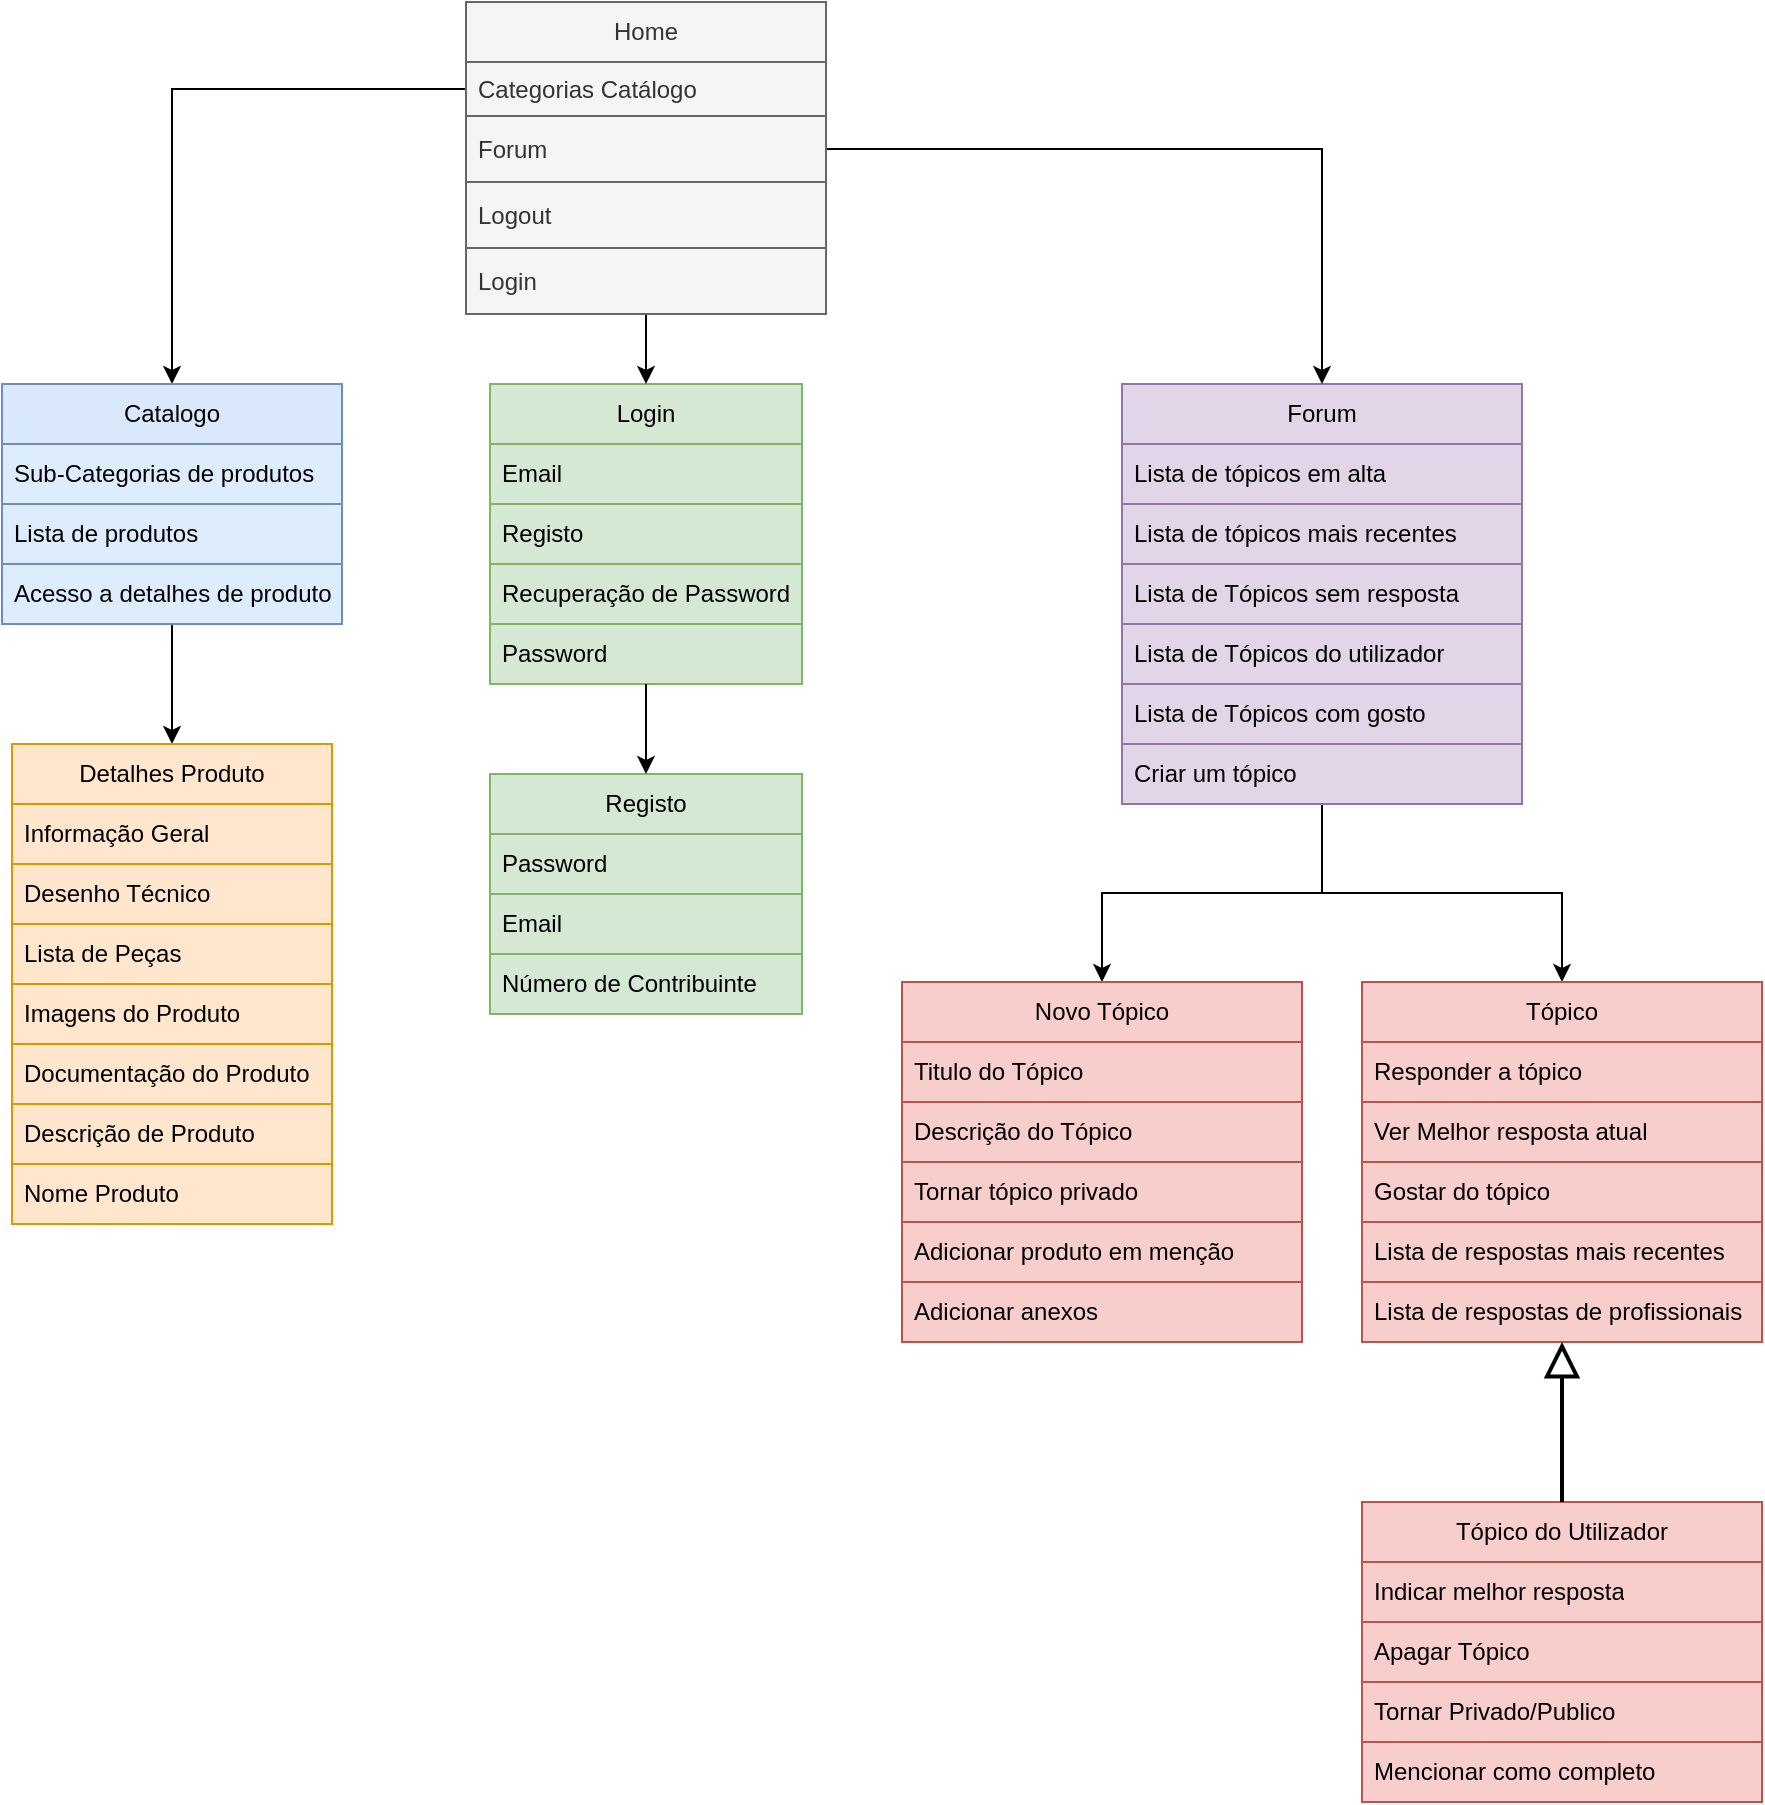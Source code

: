 <mxfile version="20.8.20" type="github">
  <diagram name="Página-1" id="NOlzApEavJSNyuDXf1zl">
    <mxGraphModel dx="1434" dy="775" grid="1" gridSize="10" guides="1" tooltips="1" connect="1" arrows="1" fold="1" page="1" pageScale="1" pageWidth="827" pageHeight="1169" math="0" shadow="0">
      <root>
        <mxCell id="0" />
        <mxCell id="1" parent="0" />
        <mxCell id="KPAShtpmKhu_t8zkzfi4-50" style="edgeStyle=orthogonalEdgeStyle;rounded=0;orthogonalLoop=1;jettySize=auto;html=1;exitX=0.5;exitY=1;exitDx=0;exitDy=0;entryX=0.5;entryY=0;entryDx=0;entryDy=0;" edge="1" parent="1" source="UTMe9Ehtoz6gK4HeQlnw-72" target="KPAShtpmKhu_t8zkzfi4-41">
          <mxGeometry relative="1" as="geometry" />
        </mxCell>
        <mxCell id="KPAShtpmKhu_t8zkzfi4-51" style="edgeStyle=orthogonalEdgeStyle;rounded=0;orthogonalLoop=1;jettySize=auto;html=1;exitX=0.5;exitY=1;exitDx=0;exitDy=0;" edge="1" parent="1" source="UTMe9Ehtoz6gK4HeQlnw-72" target="UTMe9Ehtoz6gK4HeQlnw-76">
          <mxGeometry relative="1" as="geometry" />
        </mxCell>
        <mxCell id="UTMe9Ehtoz6gK4HeQlnw-72" value="Forum" style="swimlane;fontStyle=0;childLayout=stackLayout;horizontal=1;startSize=30;horizontalStack=0;resizeParent=1;resizeParentMax=0;resizeLast=0;collapsible=1;marginBottom=0;whiteSpace=wrap;html=1;fillColor=#e1d5e7;strokeColor=#9673a6;" parent="1" vertex="1">
          <mxGeometry x="660" y="221" width="200" height="210" as="geometry">
            <mxRectangle x="610" y="200" width="80" height="30" as="alternateBounds" />
          </mxGeometry>
        </mxCell>
        <mxCell id="UTMe9Ehtoz6gK4HeQlnw-73" value="Lista de tópicos em alta" style="text;strokeColor=#9673a6;fillColor=#e1d5e7;align=left;verticalAlign=middle;spacingLeft=4;spacingRight=4;overflow=hidden;points=[[0,0.5],[1,0.5]];portConstraint=eastwest;rotatable=0;whiteSpace=wrap;html=1;" parent="UTMe9Ehtoz6gK4HeQlnw-72" vertex="1">
          <mxGeometry y="30" width="200" height="30" as="geometry" />
        </mxCell>
        <mxCell id="UTMe9Ehtoz6gK4HeQlnw-74" value="Lista de tópicos mais recentes" style="text;strokeColor=#9673a6;fillColor=#e1d5e7;align=left;verticalAlign=middle;spacingLeft=4;spacingRight=4;overflow=hidden;points=[[0,0.5],[1,0.5]];portConstraint=eastwest;rotatable=0;whiteSpace=wrap;html=1;" parent="UTMe9Ehtoz6gK4HeQlnw-72" vertex="1">
          <mxGeometry y="60" width="200" height="30" as="geometry" />
        </mxCell>
        <mxCell id="UTMe9Ehtoz6gK4HeQlnw-75" value="Lista de Tópicos sem resposta" style="text;strokeColor=#9673a6;fillColor=#e1d5e7;align=left;verticalAlign=middle;spacingLeft=4;spacingRight=4;overflow=hidden;points=[[0,0.5],[1,0.5]];portConstraint=eastwest;rotatable=0;whiteSpace=wrap;html=1;" parent="UTMe9Ehtoz6gK4HeQlnw-72" vertex="1">
          <mxGeometry y="90" width="200" height="30" as="geometry" />
        </mxCell>
        <mxCell id="KPAShtpmKhu_t8zkzfi4-39" value="Lista de Tópicos do utilizador" style="text;strokeColor=#9673a6;fillColor=#e1d5e7;align=left;verticalAlign=middle;spacingLeft=4;spacingRight=4;overflow=hidden;points=[[0,0.5],[1,0.5]];portConstraint=eastwest;rotatable=0;whiteSpace=wrap;html=1;" vertex="1" parent="UTMe9Ehtoz6gK4HeQlnw-72">
          <mxGeometry y="120" width="200" height="30" as="geometry" />
        </mxCell>
        <mxCell id="KPAShtpmKhu_t8zkzfi4-40" value="Lista de Tópicos com gosto" style="text;strokeColor=#9673a6;fillColor=#e1d5e7;align=left;verticalAlign=middle;spacingLeft=4;spacingRight=4;overflow=hidden;points=[[0,0.5],[1,0.5]];portConstraint=eastwest;rotatable=0;whiteSpace=wrap;html=1;" vertex="1" parent="UTMe9Ehtoz6gK4HeQlnw-72">
          <mxGeometry y="150" width="200" height="30" as="geometry" />
        </mxCell>
        <mxCell id="KPAShtpmKhu_t8zkzfi4-49" value="Criar um tópico" style="text;strokeColor=#9673a6;fillColor=#e1d5e7;align=left;verticalAlign=middle;spacingLeft=4;spacingRight=4;overflow=hidden;points=[[0,0.5],[1,0.5]];portConstraint=eastwest;rotatable=0;whiteSpace=wrap;html=1;" vertex="1" parent="UTMe9Ehtoz6gK4HeQlnw-72">
          <mxGeometry y="180" width="200" height="30" as="geometry" />
        </mxCell>
        <mxCell id="KPAShtpmKhu_t8zkzfi4-17" value="" style="group" vertex="1" connectable="0" parent="1">
          <mxGeometry x="344" y="416" width="156" height="120" as="geometry" />
        </mxCell>
        <mxCell id="KPAShtpmKhu_t8zkzfi4-11" value="Registo" style="swimlane;fontStyle=0;childLayout=stackLayout;horizontal=1;startSize=30;horizontalStack=0;resizeParent=1;resizeParentMax=0;resizeLast=0;collapsible=1;marginBottom=0;whiteSpace=wrap;html=1;fillColor=#d5e8d4;strokeColor=#82b366;container=0;" vertex="1" parent="KPAShtpmKhu_t8zkzfi4-17">
          <mxGeometry width="156" height="120" as="geometry">
            <mxRectangle width="80" height="30" as="alternateBounds" />
          </mxGeometry>
        </mxCell>
        <mxCell id="KPAShtpmKhu_t8zkzfi4-14" value="Password" style="text;strokeColor=#82b366;fillColor=#d5e8d4;align=left;verticalAlign=middle;spacingLeft=4;spacingRight=4;overflow=hidden;points=[[0,0.5],[1,0.5]];portConstraint=eastwest;rotatable=0;whiteSpace=wrap;html=1;container=0;" vertex="1" parent="KPAShtpmKhu_t8zkzfi4-11">
          <mxGeometry y="30" width="156" height="30" as="geometry" />
        </mxCell>
        <mxCell id="KPAShtpmKhu_t8zkzfi4-13" value="Email" style="text;strokeColor=#82b366;fillColor=#d5e8d4;align=left;verticalAlign=middle;spacingLeft=4;spacingRight=4;overflow=hidden;points=[[0,0.5],[1,0.5]];portConstraint=eastwest;rotatable=0;whiteSpace=wrap;html=1;container=0;" vertex="1" parent="KPAShtpmKhu_t8zkzfi4-11">
          <mxGeometry y="60" width="156" height="30" as="geometry" />
        </mxCell>
        <mxCell id="KPAShtpmKhu_t8zkzfi4-12" value="Número de Contribuinte" style="text;strokeColor=#82b366;fillColor=#d5e8d4;align=left;verticalAlign=middle;spacingLeft=4;spacingRight=4;overflow=hidden;points=[[0,0.5],[1,0.5]];portConstraint=eastwest;rotatable=0;whiteSpace=wrap;html=1;container=0;" vertex="1" parent="KPAShtpmKhu_t8zkzfi4-11">
          <mxGeometry y="90" width="156" height="30" as="geometry" />
        </mxCell>
        <mxCell id="KPAShtpmKhu_t8zkzfi4-19" value="" style="group" vertex="1" connectable="0" parent="1">
          <mxGeometry x="344" y="221" width="156" height="150" as="geometry" />
        </mxCell>
        <mxCell id="KPAShtpmKhu_t8zkzfi4-3" value="Login" style="swimlane;fontStyle=0;childLayout=stackLayout;horizontal=1;startSize=30;horizontalStack=0;resizeParent=1;resizeParentMax=0;resizeLast=0;collapsible=1;marginBottom=0;whiteSpace=wrap;html=1;fillColor=#d5e8d4;strokeColor=#82b366;container=0;" vertex="1" parent="KPAShtpmKhu_t8zkzfi4-19">
          <mxGeometry width="156" height="150" as="geometry">
            <mxRectangle width="70" height="30" as="alternateBounds" />
          </mxGeometry>
        </mxCell>
        <mxCell id="KPAShtpmKhu_t8zkzfi4-4" value="Email" style="text;strokeColor=#82b366;fillColor=#d5e8d4;align=left;verticalAlign=middle;spacingLeft=4;spacingRight=4;overflow=hidden;points=[[0,0.5],[1,0.5]];portConstraint=eastwest;rotatable=0;whiteSpace=wrap;html=1;container=0;" vertex="1" parent="KPAShtpmKhu_t8zkzfi4-3">
          <mxGeometry y="30" width="156" height="30" as="geometry" />
        </mxCell>
        <mxCell id="KPAShtpmKhu_t8zkzfi4-7" value="Registo" style="text;strokeColor=#82b366;fillColor=#d5e8d4;align=left;verticalAlign=middle;spacingLeft=4;spacingRight=4;overflow=hidden;points=[[0,0.5],[1,0.5]];portConstraint=eastwest;rotatable=0;whiteSpace=wrap;html=1;container=0;" vertex="1" parent="KPAShtpmKhu_t8zkzfi4-3">
          <mxGeometry y="60" width="156" height="30" as="geometry" />
        </mxCell>
        <mxCell id="KPAShtpmKhu_t8zkzfi4-6" value="Recuperação de Password" style="text;strokeColor=#82b366;fillColor=#d5e8d4;align=left;verticalAlign=middle;spacingLeft=4;spacingRight=4;overflow=hidden;points=[[0,0.5],[1,0.5]];portConstraint=eastwest;rotatable=0;whiteSpace=wrap;html=1;container=0;" vertex="1" parent="KPAShtpmKhu_t8zkzfi4-3">
          <mxGeometry y="90" width="156" height="30" as="geometry" />
        </mxCell>
        <mxCell id="KPAShtpmKhu_t8zkzfi4-5" value="Password" style="text;strokeColor=#82b366;fillColor=#d5e8d4;align=left;verticalAlign=middle;spacingLeft=4;spacingRight=4;overflow=hidden;points=[[0,0.5],[1,0.5]];portConstraint=eastwest;rotatable=0;whiteSpace=wrap;html=1;container=0;" vertex="1" parent="KPAShtpmKhu_t8zkzfi4-3">
          <mxGeometry y="120" width="156" height="30" as="geometry" />
        </mxCell>
        <mxCell id="KPAShtpmKhu_t8zkzfi4-20" style="edgeStyle=orthogonalEdgeStyle;rounded=0;orthogonalLoop=1;jettySize=auto;html=1;exitX=0;exitY=0.5;exitDx=0;exitDy=0;entryX=0.5;entryY=0;entryDx=0;entryDy=0;" edge="1" parent="1" source="UTMe9Ehtoz6gK4HeQlnw-32" target="KPAShtpmKhu_t8zkzfi4-28">
          <mxGeometry relative="1" as="geometry">
            <mxPoint x="120" y="200" as="targetPoint" />
          </mxGeometry>
        </mxCell>
        <mxCell id="KPAShtpmKhu_t8zkzfi4-21" style="edgeStyle=orthogonalEdgeStyle;rounded=0;orthogonalLoop=1;jettySize=auto;html=1;exitX=1;exitY=0.5;exitDx=0;exitDy=0;entryX=0.5;entryY=0;entryDx=0;entryDy=0;" edge="1" parent="1" source="UTMe9Ehtoz6gK4HeQlnw-33" target="UTMe9Ehtoz6gK4HeQlnw-72">
          <mxGeometry relative="1" as="geometry" />
        </mxCell>
        <mxCell id="KPAShtpmKhu_t8zkzfi4-22" value="" style="endArrow=classic;html=1;rounded=0;entryX=0.5;entryY=0;entryDx=0;entryDy=0;exitX=0.5;exitY=1;exitDx=0;exitDy=0;" edge="1" parent="1" source="UTMe9Ehtoz6gK4HeQlnw-31" target="KPAShtpmKhu_t8zkzfi4-3">
          <mxGeometry width="50" height="50" relative="1" as="geometry">
            <mxPoint x="422" y="190" as="sourcePoint" />
            <mxPoint x="424" y="200" as="targetPoint" />
          </mxGeometry>
        </mxCell>
        <mxCell id="KPAShtpmKhu_t8zkzfi4-23" value="" style="endArrow=classic;html=1;rounded=0;entryX=0.5;entryY=0;entryDx=0;entryDy=0;exitX=0.5;exitY=1;exitDx=0;exitDy=0;" edge="1" parent="1" source="KPAShtpmKhu_t8zkzfi4-28" target="KPAShtpmKhu_t8zkzfi4-35">
          <mxGeometry width="50" height="50" relative="1" as="geometry">
            <mxPoint x="185" y="361" as="sourcePoint" />
            <mxPoint x="185" y="406" as="targetPoint" />
          </mxGeometry>
        </mxCell>
        <mxCell id="KPAShtpmKhu_t8zkzfi4-25" value="" style="endArrow=classic;html=1;rounded=0;entryX=0.5;entryY=0;entryDx=0;entryDy=0;" edge="1" parent="1" target="KPAShtpmKhu_t8zkzfi4-11">
          <mxGeometry width="50" height="50" relative="1" as="geometry">
            <mxPoint x="422" y="371" as="sourcePoint" />
            <mxPoint x="560" y="371" as="targetPoint" />
          </mxGeometry>
        </mxCell>
        <mxCell id="KPAShtpmKhu_t8zkzfi4-28" value="Catalogo" style="swimlane;fontStyle=0;childLayout=stackLayout;horizontal=1;startSize=30;horizontalStack=0;resizeParent=1;resizeParentMax=0;resizeLast=0;collapsible=1;marginBottom=0;whiteSpace=wrap;html=1;fillColor=#dae8fc;strokeColor=#6c8ebf;" vertex="1" parent="1">
          <mxGeometry x="100" y="221" width="170" height="120" as="geometry">
            <mxRectangle x="35" y="210" width="60" height="30" as="alternateBounds" />
          </mxGeometry>
        </mxCell>
        <mxCell id="KPAShtpmKhu_t8zkzfi4-32" value="Sub-Categorias de produtos" style="text;strokeColor=#6c8ebf;fillColor=#DDEDFD;align=left;verticalAlign=middle;spacingLeft=4;spacingRight=4;overflow=hidden;points=[[0,0.5],[1,0.5]];portConstraint=eastwest;rotatable=0;whiteSpace=wrap;html=1;" vertex="1" parent="KPAShtpmKhu_t8zkzfi4-28">
          <mxGeometry y="30" width="170" height="30" as="geometry" />
        </mxCell>
        <mxCell id="KPAShtpmKhu_t8zkzfi4-33" value="Lista de produtos" style="text;strokeColor=#6c8ebf;fillColor=#DDEDFD;align=left;verticalAlign=middle;spacingLeft=4;spacingRight=4;overflow=hidden;points=[[0,0.5],[1,0.5]];portConstraint=eastwest;rotatable=0;whiteSpace=wrap;html=1;" vertex="1" parent="KPAShtpmKhu_t8zkzfi4-28">
          <mxGeometry y="60" width="170" height="30" as="geometry" />
        </mxCell>
        <mxCell id="KPAShtpmKhu_t8zkzfi4-34" value="Acesso a detalhes de produto" style="text;strokeColor=#6c8ebf;fillColor=#DDEDFD;align=left;verticalAlign=middle;spacingLeft=4;spacingRight=4;overflow=hidden;points=[[0,0.5],[1,0.5]];portConstraint=eastwest;rotatable=0;whiteSpace=wrap;html=1;" vertex="1" parent="KPAShtpmKhu_t8zkzfi4-28">
          <mxGeometry y="90" width="170" height="30" as="geometry" />
        </mxCell>
        <mxCell id="KPAShtpmKhu_t8zkzfi4-35" value="Detalhes Produto" style="swimlane;fontStyle=0;childLayout=stackLayout;horizontal=1;startSize=30;horizontalStack=0;resizeParent=1;resizeParentMax=0;resizeLast=0;collapsible=1;marginBottom=0;whiteSpace=wrap;html=1;fillColor=#ffe6cc;strokeColor=#d79b00;" vertex="1" parent="1">
          <mxGeometry x="105" y="401" width="160" height="240" as="geometry">
            <mxRectangle x="40" y="390" width="130" height="30" as="alternateBounds" />
          </mxGeometry>
        </mxCell>
        <mxCell id="UTMe9Ehtoz6gK4HeQlnw-51" value="Informação Geral" style="text;strokeColor=#d79b00;fillColor=#ffe6cc;align=left;verticalAlign=middle;spacingLeft=4;spacingRight=4;overflow=hidden;points=[[0,0.5],[1,0.5]];portConstraint=eastwest;rotatable=0;whiteSpace=wrap;html=1;" parent="KPAShtpmKhu_t8zkzfi4-35" vertex="1">
          <mxGeometry y="30" width="160" height="30" as="geometry" />
        </mxCell>
        <mxCell id="UTMe9Ehtoz6gK4HeQlnw-50" value="Desenho Técnico" style="text;strokeColor=#d79b00;fillColor=#ffe6cc;align=left;verticalAlign=middle;spacingLeft=4;spacingRight=4;overflow=hidden;points=[[0,0.5],[1,0.5]];portConstraint=eastwest;rotatable=0;whiteSpace=wrap;html=1;" parent="KPAShtpmKhu_t8zkzfi4-35" vertex="1">
          <mxGeometry y="60" width="160" height="30" as="geometry" />
        </mxCell>
        <mxCell id="UTMe9Ehtoz6gK4HeQlnw-49" value="Lista de Peças" style="text;strokeColor=#d79b00;fillColor=#ffe6cc;align=left;verticalAlign=middle;spacingLeft=4;spacingRight=4;overflow=hidden;points=[[0,0.5],[1,0.5]];portConstraint=eastwest;rotatable=0;whiteSpace=wrap;html=1;" parent="KPAShtpmKhu_t8zkzfi4-35" vertex="1">
          <mxGeometry y="90" width="160" height="30" as="geometry" />
        </mxCell>
        <mxCell id="UTMe9Ehtoz6gK4HeQlnw-48" value="Imagens do Produto" style="text;strokeColor=#d79b00;fillColor=#ffe6cc;align=left;verticalAlign=middle;spacingLeft=4;spacingRight=4;overflow=hidden;points=[[0,0.5],[1,0.5]];portConstraint=eastwest;rotatable=0;whiteSpace=wrap;html=1;" parent="KPAShtpmKhu_t8zkzfi4-35" vertex="1">
          <mxGeometry y="120" width="160" height="30" as="geometry" />
        </mxCell>
        <mxCell id="UTMe9Ehtoz6gK4HeQlnw-47" value="Documentação do Produto" style="text;strokeColor=#d79b00;fillColor=#ffe6cc;align=left;verticalAlign=middle;spacingLeft=4;spacingRight=4;overflow=hidden;points=[[0,0.5],[1,0.5]];portConstraint=eastwest;rotatable=0;whiteSpace=wrap;html=1;" parent="KPAShtpmKhu_t8zkzfi4-35" vertex="1">
          <mxGeometry y="150" width="160" height="30" as="geometry" />
        </mxCell>
        <mxCell id="UTMe9Ehtoz6gK4HeQlnw-46" value="Descrição de Produto" style="text;strokeColor=#d79b00;fillColor=#ffe6cc;align=left;verticalAlign=middle;spacingLeft=4;spacingRight=4;overflow=hidden;points=[[0,0.5],[1,0.5]];portConstraint=eastwest;rotatable=0;whiteSpace=wrap;html=1;" parent="KPAShtpmKhu_t8zkzfi4-35" vertex="1">
          <mxGeometry y="180" width="160" height="30" as="geometry" />
        </mxCell>
        <mxCell id="UTMe9Ehtoz6gK4HeQlnw-45" value="Nome Produto" style="text;strokeColor=#d79b00;fillColor=#ffe6cc;align=left;verticalAlign=middle;spacingLeft=4;spacingRight=4;overflow=hidden;points=[[0,0.5],[1,0.5]];portConstraint=eastwest;rotatable=0;whiteSpace=wrap;html=1;" parent="KPAShtpmKhu_t8zkzfi4-35" vertex="1">
          <mxGeometry y="210" width="160" height="30" as="geometry" />
        </mxCell>
        <mxCell id="UTMe9Ehtoz6gK4HeQlnw-76" value="Tópico" style="swimlane;fontStyle=0;childLayout=stackLayout;horizontal=1;startSize=30;horizontalStack=0;resizeParent=1;resizeParentMax=0;resizeLast=0;collapsible=1;marginBottom=0;whiteSpace=wrap;html=1;fillColor=#f8cecc;strokeColor=#b85450;" parent="1" vertex="1">
          <mxGeometry x="780" y="520" width="200" height="180" as="geometry">
            <mxRectangle x="605" y="390" width="80" height="30" as="alternateBounds" />
          </mxGeometry>
        </mxCell>
        <mxCell id="UTMe9Ehtoz6gK4HeQlnw-77" value="Responder a tópico" style="text;strokeColor=#b85450;fillColor=#f8cecc;align=left;verticalAlign=middle;spacingLeft=4;spacingRight=4;overflow=hidden;points=[[0,0.5],[1,0.5]];portConstraint=eastwest;rotatable=0;whiteSpace=wrap;html=1;" parent="UTMe9Ehtoz6gK4HeQlnw-76" vertex="1">
          <mxGeometry y="30" width="200" height="30" as="geometry" />
        </mxCell>
        <mxCell id="UTMe9Ehtoz6gK4HeQlnw-80" value="Ver Melhor resposta atual" style="text;strokeColor=#b85450;fillColor=#f8cecc;align=left;verticalAlign=middle;spacingLeft=4;spacingRight=4;overflow=hidden;points=[[0,0.5],[1,0.5]];portConstraint=eastwest;rotatable=0;whiteSpace=wrap;html=1;" parent="UTMe9Ehtoz6gK4HeQlnw-76" vertex="1">
          <mxGeometry y="60" width="200" height="30" as="geometry" />
        </mxCell>
        <mxCell id="KPAShtpmKhu_t8zkzfi4-48" value="Gostar do tópico" style="text;strokeColor=#b85450;fillColor=#f8cecc;align=left;verticalAlign=middle;spacingLeft=4;spacingRight=4;overflow=hidden;points=[[0,0.5],[1,0.5]];portConstraint=eastwest;rotatable=0;whiteSpace=wrap;html=1;" vertex="1" parent="UTMe9Ehtoz6gK4HeQlnw-76">
          <mxGeometry y="90" width="200" height="30" as="geometry" />
        </mxCell>
        <mxCell id="UTMe9Ehtoz6gK4HeQlnw-79" value="Lista de respostas mais recentes" style="text;strokeColor=#b85450;fillColor=#f8cecc;align=left;verticalAlign=middle;spacingLeft=4;spacingRight=4;overflow=hidden;points=[[0,0.5],[1,0.5]];portConstraint=eastwest;rotatable=0;whiteSpace=wrap;html=1;" parent="UTMe9Ehtoz6gK4HeQlnw-76" vertex="1">
          <mxGeometry y="120" width="200" height="30" as="geometry" />
        </mxCell>
        <mxCell id="KPAShtpmKhu_t8zkzfi4-52" value="Lista de respostas de profissionais" style="text;strokeColor=#b85450;fillColor=#f8cecc;align=left;verticalAlign=middle;spacingLeft=4;spacingRight=4;overflow=hidden;points=[[0,0.5],[1,0.5]];portConstraint=eastwest;rotatable=0;whiteSpace=wrap;html=1;" vertex="1" parent="UTMe9Ehtoz6gK4HeQlnw-76">
          <mxGeometry y="150" width="200" height="30" as="geometry" />
        </mxCell>
        <mxCell id="UTMe9Ehtoz6gK4HeQlnw-31" value="Home" style="swimlane;fontStyle=0;childLayout=stackLayout;horizontal=1;startSize=30;horizontalStack=0;resizeParent=1;resizeParentMax=0;resizeLast=0;collapsible=1;marginBottom=0;whiteSpace=wrap;html=1;fillColor=#f5f5f5;strokeColor=#666666;fontColor=#333333;" parent="1" vertex="1">
          <mxGeometry x="332" y="30" width="180" height="156" as="geometry">
            <mxRectangle x="332" y="30" width="70" height="30" as="alternateBounds" />
          </mxGeometry>
        </mxCell>
        <mxCell id="UTMe9Ehtoz6gK4HeQlnw-32" value="Categorias Catálogo" style="text;strokeColor=#666666;fillColor=#f5f5f5;align=left;verticalAlign=middle;spacingLeft=4;spacingRight=4;overflow=hidden;points=[[0,0.5],[1,0.5]];portConstraint=eastwest;rotatable=0;whiteSpace=wrap;html=1;fontColor=#333333;" parent="UTMe9Ehtoz6gK4HeQlnw-31" vertex="1">
          <mxGeometry y="30" width="180" height="27" as="geometry" />
        </mxCell>
        <mxCell id="UTMe9Ehtoz6gK4HeQlnw-33" value="Forum" style="text;strokeColor=#666666;fillColor=#f5f5f5;align=left;verticalAlign=middle;spacingLeft=4;spacingRight=4;overflow=hidden;points=[[0,0.5],[1,0.5]];portConstraint=eastwest;rotatable=0;whiteSpace=wrap;html=1;fontColor=#333333;" parent="UTMe9Ehtoz6gK4HeQlnw-31" vertex="1">
          <mxGeometry y="57" width="180" height="33" as="geometry" />
        </mxCell>
        <mxCell id="KPAShtpmKhu_t8zkzfi4-1" value="Logout" style="text;strokeColor=#666666;fillColor=#f5f5f5;align=left;verticalAlign=middle;spacingLeft=4;spacingRight=4;overflow=hidden;points=[[0,0.5],[1,0.5]];portConstraint=eastwest;rotatable=0;whiteSpace=wrap;html=1;fontColor=#333333;" vertex="1" parent="UTMe9Ehtoz6gK4HeQlnw-31">
          <mxGeometry y="90" width="180" height="33" as="geometry" />
        </mxCell>
        <mxCell id="KPAShtpmKhu_t8zkzfi4-26" value="Login" style="text;strokeColor=#666666;fillColor=#f5f5f5;align=left;verticalAlign=middle;spacingLeft=4;spacingRight=4;overflow=hidden;points=[[0,0.5],[1,0.5]];portConstraint=eastwest;rotatable=0;whiteSpace=wrap;html=1;fontColor=#333333;" vertex="1" parent="UTMe9Ehtoz6gK4HeQlnw-31">
          <mxGeometry y="123" width="180" height="33" as="geometry" />
        </mxCell>
        <mxCell id="KPAShtpmKhu_t8zkzfi4-41" value="Novo Tópico" style="swimlane;fontStyle=0;childLayout=stackLayout;horizontal=1;startSize=30;horizontalStack=0;resizeParent=1;resizeParentMax=0;resizeLast=0;collapsible=1;marginBottom=0;whiteSpace=wrap;html=1;fillColor=#f8cecc;strokeColor=#b85450;" vertex="1" parent="1">
          <mxGeometry x="550" y="520" width="200" height="180" as="geometry">
            <mxRectangle x="605" y="390" width="80" height="30" as="alternateBounds" />
          </mxGeometry>
        </mxCell>
        <mxCell id="KPAShtpmKhu_t8zkzfi4-42" value="Titulo do Tópico" style="text;strokeColor=#b85450;fillColor=#f8cecc;align=left;verticalAlign=middle;spacingLeft=4;spacingRight=4;overflow=hidden;points=[[0,0.5],[1,0.5]];portConstraint=eastwest;rotatable=0;whiteSpace=wrap;html=1;" vertex="1" parent="KPAShtpmKhu_t8zkzfi4-41">
          <mxGeometry y="30" width="200" height="30" as="geometry" />
        </mxCell>
        <mxCell id="KPAShtpmKhu_t8zkzfi4-43" value="Descrição do Tópico" style="text;strokeColor=#b85450;fillColor=#f8cecc;align=left;verticalAlign=middle;spacingLeft=4;spacingRight=4;overflow=hidden;points=[[0,0.5],[1,0.5]];portConstraint=eastwest;rotatable=0;whiteSpace=wrap;html=1;" vertex="1" parent="KPAShtpmKhu_t8zkzfi4-41">
          <mxGeometry y="60" width="200" height="30" as="geometry" />
        </mxCell>
        <mxCell id="KPAShtpmKhu_t8zkzfi4-44" value="Tornar tópico privado" style="text;strokeColor=#b85450;fillColor=#f8cecc;align=left;verticalAlign=middle;spacingLeft=4;spacingRight=4;overflow=hidden;points=[[0,0.5],[1,0.5]];portConstraint=eastwest;rotatable=0;whiteSpace=wrap;html=1;" vertex="1" parent="KPAShtpmKhu_t8zkzfi4-41">
          <mxGeometry y="90" width="200" height="30" as="geometry" />
        </mxCell>
        <mxCell id="KPAShtpmKhu_t8zkzfi4-45" value="Adicionar produto em menção" style="text;strokeColor=#b85450;fillColor=#f8cecc;align=left;verticalAlign=middle;spacingLeft=4;spacingRight=4;overflow=hidden;points=[[0,0.5],[1,0.5]];portConstraint=eastwest;rotatable=0;whiteSpace=wrap;html=1;" vertex="1" parent="KPAShtpmKhu_t8zkzfi4-41">
          <mxGeometry y="120" width="200" height="30" as="geometry" />
        </mxCell>
        <mxCell id="KPAShtpmKhu_t8zkzfi4-46" value="Adicionar anexos" style="text;strokeColor=#b85450;fillColor=#f8cecc;align=left;verticalAlign=middle;spacingLeft=4;spacingRight=4;overflow=hidden;points=[[0,0.5],[1,0.5]];portConstraint=eastwest;rotatable=0;whiteSpace=wrap;html=1;" vertex="1" parent="KPAShtpmKhu_t8zkzfi4-41">
          <mxGeometry y="150" width="200" height="30" as="geometry" />
        </mxCell>
        <mxCell id="KPAShtpmKhu_t8zkzfi4-56" value="Tópico do Utilizador" style="swimlane;fontStyle=0;childLayout=stackLayout;horizontal=1;startSize=30;horizontalStack=0;resizeParent=1;resizeParentMax=0;resizeLast=0;collapsible=1;marginBottom=0;whiteSpace=wrap;html=1;fillColor=#f8cecc;strokeColor=#b85450;" vertex="1" parent="1">
          <mxGeometry x="780" y="780" width="200" height="150" as="geometry">
            <mxRectangle x="605" y="390" width="80" height="30" as="alternateBounds" />
          </mxGeometry>
        </mxCell>
        <mxCell id="KPAShtpmKhu_t8zkzfi4-58" value="Indicar melhor resposta" style="text;strokeColor=#b85450;fillColor=#f8cecc;align=left;verticalAlign=middle;spacingLeft=4;spacingRight=4;overflow=hidden;points=[[0,0.5],[1,0.5]];portConstraint=eastwest;rotatable=0;whiteSpace=wrap;html=1;" vertex="1" parent="KPAShtpmKhu_t8zkzfi4-56">
          <mxGeometry y="30" width="200" height="30" as="geometry" />
        </mxCell>
        <mxCell id="KPAShtpmKhu_t8zkzfi4-63" value="Apagar Tópico" style="text;strokeColor=#b85450;fillColor=#f8cecc;align=left;verticalAlign=middle;spacingLeft=4;spacingRight=4;overflow=hidden;points=[[0,0.5],[1,0.5]];portConstraint=eastwest;rotatable=0;whiteSpace=wrap;html=1;" vertex="1" parent="KPAShtpmKhu_t8zkzfi4-56">
          <mxGeometry y="60" width="200" height="30" as="geometry" />
        </mxCell>
        <mxCell id="KPAShtpmKhu_t8zkzfi4-64" value="Tornar Privado/Publico" style="text;strokeColor=#b85450;fillColor=#f8cecc;align=left;verticalAlign=middle;spacingLeft=4;spacingRight=4;overflow=hidden;points=[[0,0.5],[1,0.5]];portConstraint=eastwest;rotatable=0;whiteSpace=wrap;html=1;" vertex="1" parent="KPAShtpmKhu_t8zkzfi4-56">
          <mxGeometry y="90" width="200" height="30" as="geometry" />
        </mxCell>
        <mxCell id="KPAShtpmKhu_t8zkzfi4-65" value="Mencionar como completo" style="text;strokeColor=#b85450;fillColor=#f8cecc;align=left;verticalAlign=middle;spacingLeft=4;spacingRight=4;overflow=hidden;points=[[0,0.5],[1,0.5]];portConstraint=eastwest;rotatable=0;whiteSpace=wrap;html=1;" vertex="1" parent="KPAShtpmKhu_t8zkzfi4-56">
          <mxGeometry y="120" width="200" height="30" as="geometry" />
        </mxCell>
        <mxCell id="KPAShtpmKhu_t8zkzfi4-66" value="" style="endArrow=block;html=1;rounded=0;entryX=0.5;entryY=1;entryDx=0;entryDy=0;strokeWidth=2;endFill=0;endSize=13;" edge="1" parent="1" target="UTMe9Ehtoz6gK4HeQlnw-76">
          <mxGeometry width="50" height="50" relative="1" as="geometry">
            <mxPoint x="880" y="780" as="sourcePoint" />
            <mxPoint x="930" y="730" as="targetPoint" />
          </mxGeometry>
        </mxCell>
      </root>
    </mxGraphModel>
  </diagram>
</mxfile>
